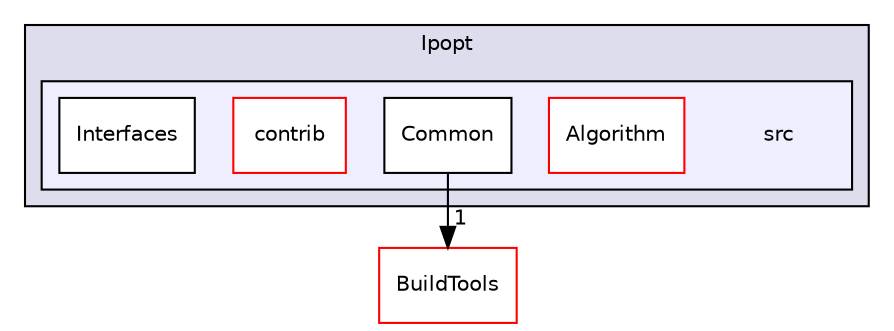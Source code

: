 digraph "data/Ipopt-3.12.8/Ipopt/src" {
  compound=true
  node [ fontsize="10", fontname="Helvetica"];
  edge [ labelfontsize="10", labelfontname="Helvetica"];
  subgraph clusterdir_709bf73fcf4c73568ec21f4e0f8d0f05 {
    graph [ bgcolor="#ddddee", pencolor="black", label="Ipopt" fontname="Helvetica", fontsize="10", URL="dir_709bf73fcf4c73568ec21f4e0f8d0f05.html"]
  subgraph clusterdir_c4a3d6b1c51131dff4e5467232098667 {
    graph [ bgcolor="#eeeeff", pencolor="black", label="" URL="dir_c4a3d6b1c51131dff4e5467232098667.html"];
    dir_c4a3d6b1c51131dff4e5467232098667 [shape=plaintext label="src"];
    dir_d25dde5278486928d7f749dcad2d68bf [shape=box label="Algorithm" color="red" fillcolor="white" style="filled" URL="dir_d25dde5278486928d7f749dcad2d68bf.html"];
    dir_1433755ec71e49251f8e8cec35269d1c [shape=box label="Common" color="black" fillcolor="white" style="filled" URL="dir_1433755ec71e49251f8e8cec35269d1c.html"];
    dir_ac4d678892a7710961391cea684cbfd6 [shape=box label="contrib" color="red" fillcolor="white" style="filled" URL="dir_ac4d678892a7710961391cea684cbfd6.html"];
    dir_85eb168a0c16da04b470dcec8620873c [shape=box label="Interfaces" color="black" fillcolor="white" style="filled" URL="dir_85eb168a0c16da04b470dcec8620873c.html"];
  }
  }
  dir_6cd35041a0f1eaa69ac75b36abea9f4b [shape=box label="BuildTools" fillcolor="white" style="filled" color="red" URL="dir_6cd35041a0f1eaa69ac75b36abea9f4b.html"];
  dir_1433755ec71e49251f8e8cec35269d1c->dir_6cd35041a0f1eaa69ac75b36abea9f4b [headlabel="1", labeldistance=1.5 headhref="dir_000010_000002.html"];
}
